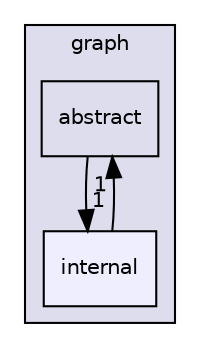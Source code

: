 digraph "include/tvm/graph/internal" {
  compound=true
  node [ fontsize="10", fontname="Helvetica"];
  edge [ labelfontsize="10", labelfontname="Helvetica"];
  subgraph clusterdir_df8c49de760ace615969b0dd6b4dc6c3 {
    graph [ bgcolor="#ddddee", pencolor="black", label="graph" fontname="Helvetica", fontsize="10", URL="dir_df8c49de760ace615969b0dd6b4dc6c3.html"]
  dir_29d37a9e9a314fc20511f620f3501246 [shape=box label="abstract" URL="dir_29d37a9e9a314fc20511f620f3501246.html"];
  dir_837d8a3d1902506d0e43b20c8e2d565a [shape=box, label="internal", style="filled", fillcolor="#eeeeff", pencolor="black", URL="dir_837d8a3d1902506d0e43b20c8e2d565a.html"];
  }
  dir_29d37a9e9a314fc20511f620f3501246->dir_837d8a3d1902506d0e43b20c8e2d565a [headlabel="1", labeldistance=1.5 headhref="dir_000018_000019.html"];
  dir_837d8a3d1902506d0e43b20c8e2d565a->dir_29d37a9e9a314fc20511f620f3501246 [headlabel="1", labeldistance=1.5 headhref="dir_000019_000018.html"];
}
